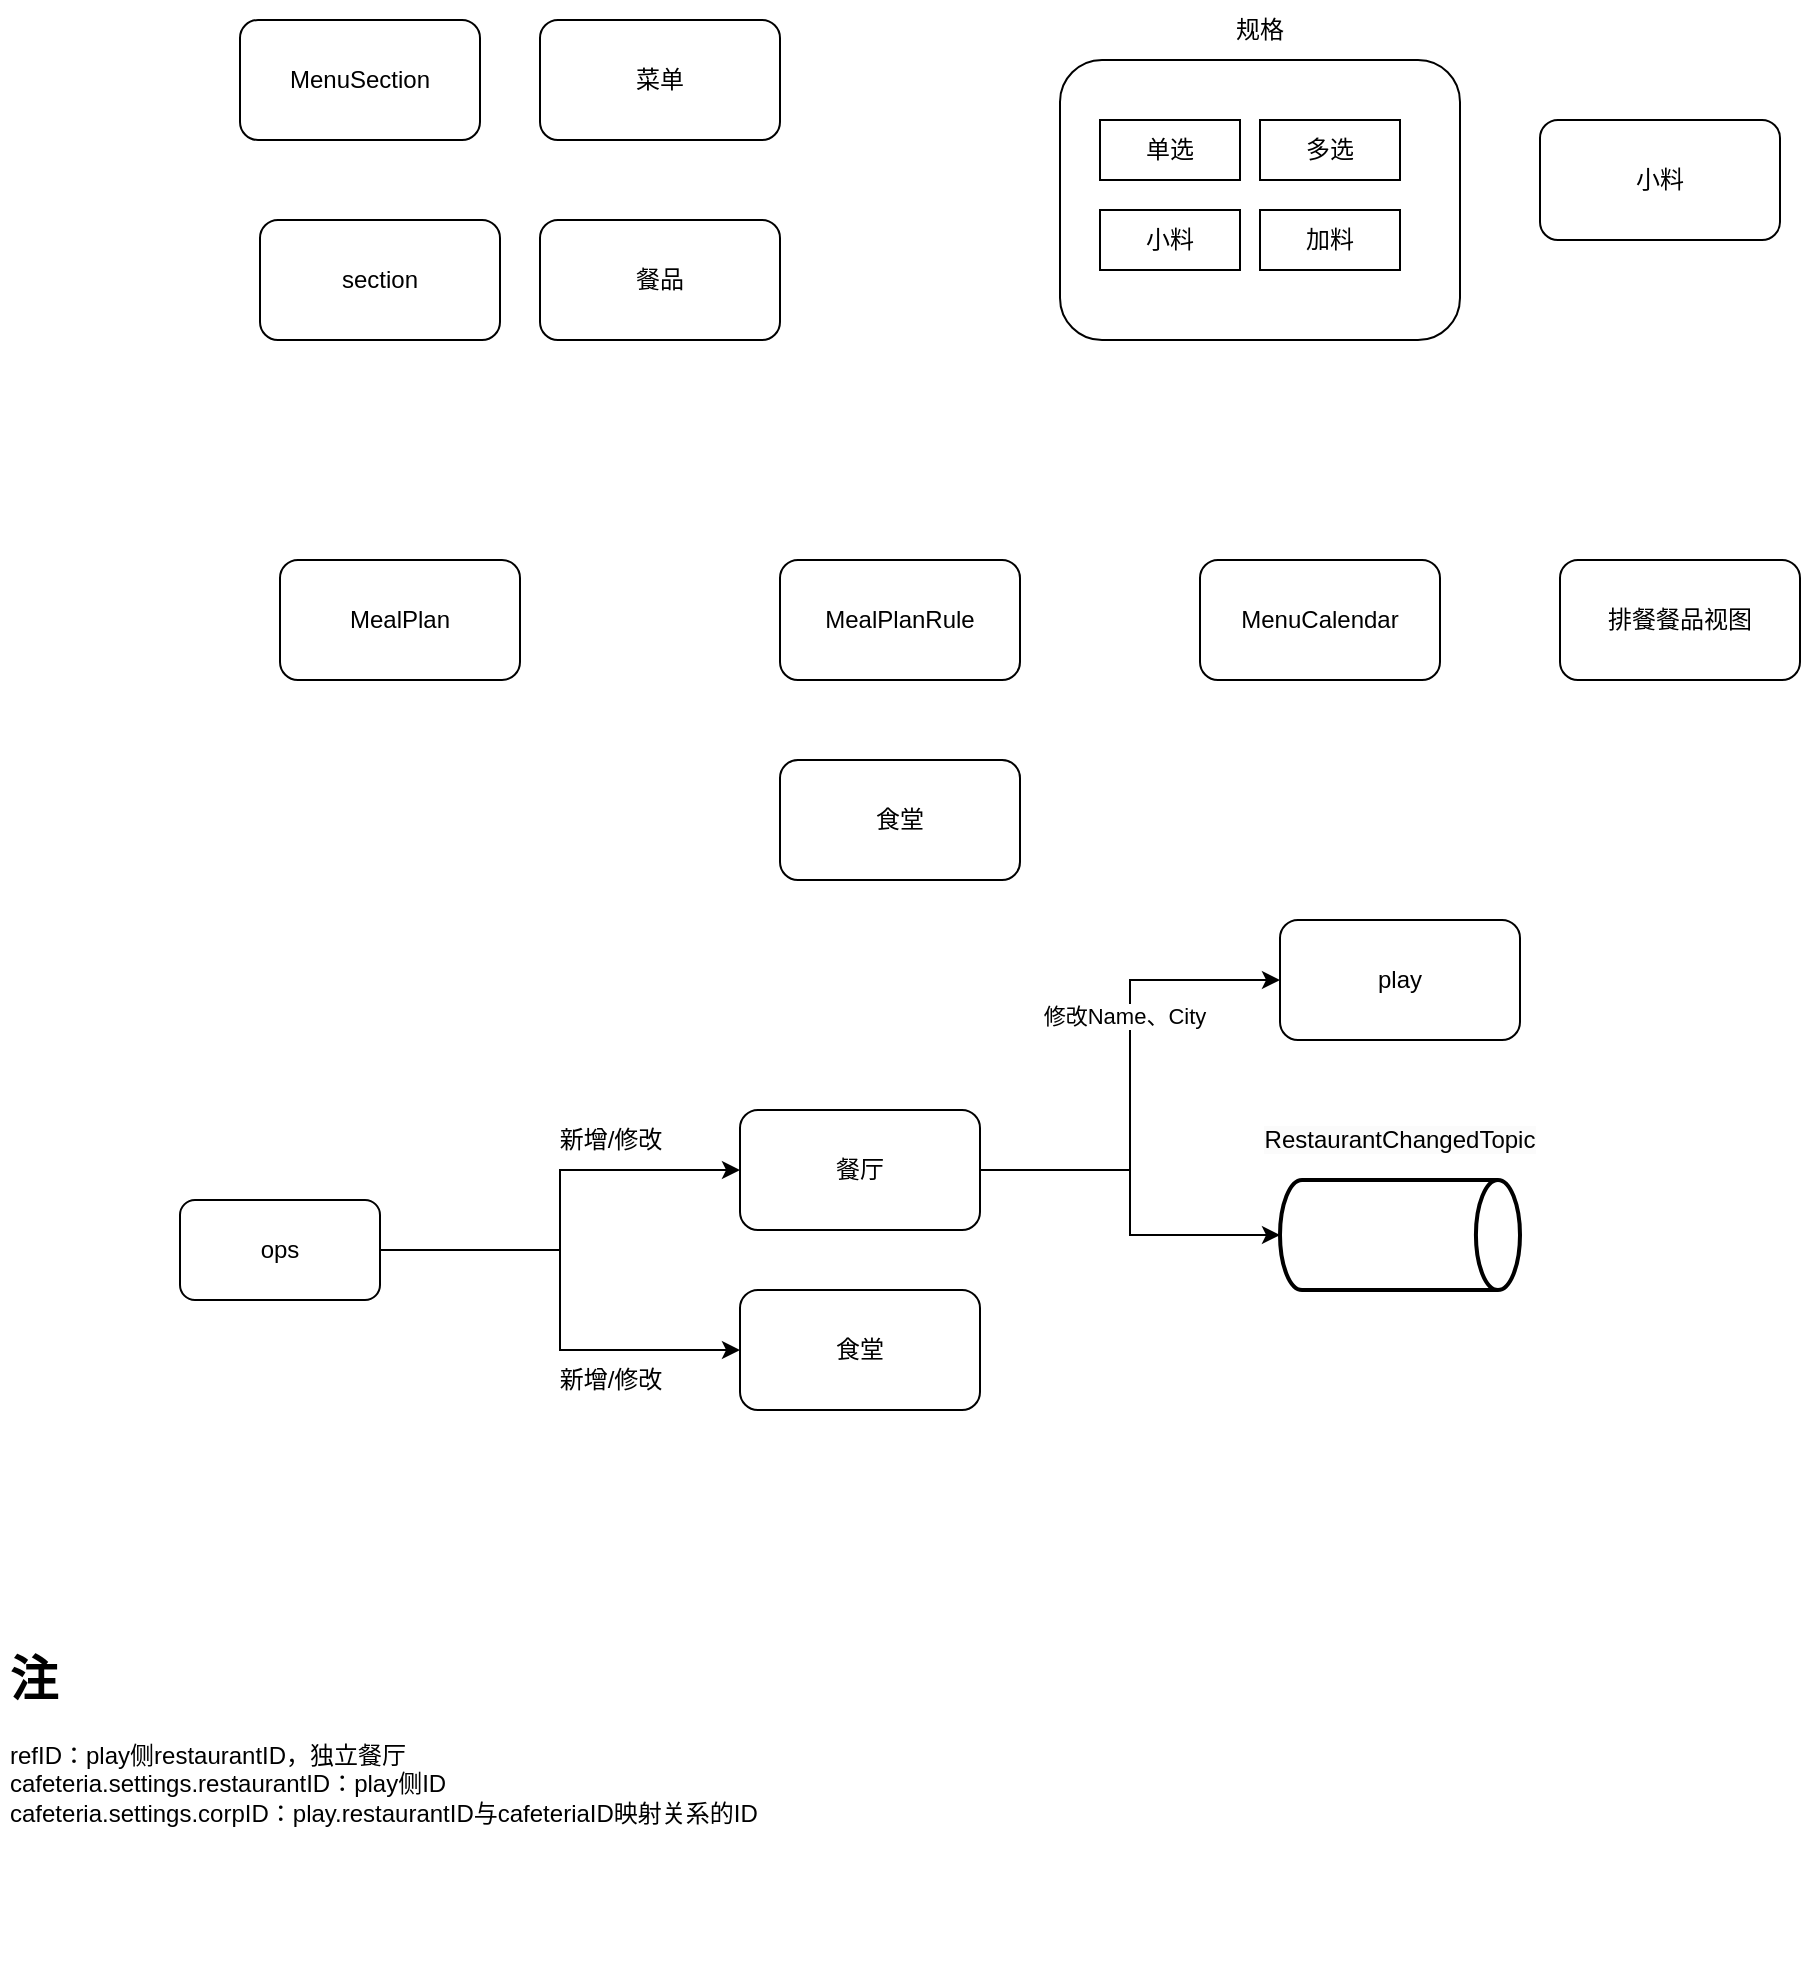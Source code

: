 <mxfile version="21.1.1" type="github">
  <diagram name="第 1 页" id="xaL02ySa6q5JVfjO3hHx">
    <mxGraphModel dx="1853" dy="661" grid="1" gridSize="10" guides="1" tooltips="1" connect="1" arrows="1" fold="1" page="1" pageScale="1" pageWidth="827" pageHeight="1169" math="0" shadow="0">
      <root>
        <mxCell id="0" />
        <mxCell id="1" parent="0" />
        <mxCell id="M0KOB1P4pgldupKeuKC6-2" value="餐品" style="rounded=1;whiteSpace=wrap;html=1;" vertex="1" parent="1">
          <mxGeometry x="140" y="160" width="120" height="60" as="geometry" />
        </mxCell>
        <mxCell id="M0KOB1P4pgldupKeuKC6-3" value="" style="rounded=1;whiteSpace=wrap;html=1;" vertex="1" parent="1">
          <mxGeometry x="400" y="80" width="200" height="140" as="geometry" />
        </mxCell>
        <mxCell id="M0KOB1P4pgldupKeuKC6-4" value="小料" style="rounded=1;whiteSpace=wrap;html=1;" vertex="1" parent="1">
          <mxGeometry x="640" y="110" width="120" height="60" as="geometry" />
        </mxCell>
        <mxCell id="M0KOB1P4pgldupKeuKC6-5" value="单选" style="rounded=0;whiteSpace=wrap;html=1;" vertex="1" parent="1">
          <mxGeometry x="420" y="110" width="70" height="30" as="geometry" />
        </mxCell>
        <mxCell id="M0KOB1P4pgldupKeuKC6-6" value="多选" style="rounded=0;whiteSpace=wrap;html=1;" vertex="1" parent="1">
          <mxGeometry x="500" y="110" width="70" height="30" as="geometry" />
        </mxCell>
        <mxCell id="M0KOB1P4pgldupKeuKC6-7" value="小料" style="rounded=0;whiteSpace=wrap;html=1;" vertex="1" parent="1">
          <mxGeometry x="420" y="155" width="70" height="30" as="geometry" />
        </mxCell>
        <mxCell id="M0KOB1P4pgldupKeuKC6-8" value="加料" style="rounded=0;whiteSpace=wrap;html=1;" vertex="1" parent="1">
          <mxGeometry x="500" y="155" width="70" height="30" as="geometry" />
        </mxCell>
        <mxCell id="M0KOB1P4pgldupKeuKC6-9" value="规格" style="text;html=1;strokeColor=none;fillColor=none;align=center;verticalAlign=middle;whiteSpace=wrap;rounded=0;" vertex="1" parent="1">
          <mxGeometry x="470" y="50" width="60" height="30" as="geometry" />
        </mxCell>
        <mxCell id="M0KOB1P4pgldupKeuKC6-10" value="菜单" style="rounded=1;whiteSpace=wrap;html=1;" vertex="1" parent="1">
          <mxGeometry x="140" y="60" width="120" height="60" as="geometry" />
        </mxCell>
        <mxCell id="M0KOB1P4pgldupKeuKC6-11" value="section" style="rounded=1;whiteSpace=wrap;html=1;" vertex="1" parent="1">
          <mxGeometry y="160" width="120" height="60" as="geometry" />
        </mxCell>
        <mxCell id="M0KOB1P4pgldupKeuKC6-12" value="MenuSection" style="rounded=1;whiteSpace=wrap;html=1;" vertex="1" parent="1">
          <mxGeometry x="-10" y="60" width="120" height="60" as="geometry" />
        </mxCell>
        <mxCell id="M0KOB1P4pgldupKeuKC6-13" value="MealPlan" style="rounded=1;whiteSpace=wrap;html=1;" vertex="1" parent="1">
          <mxGeometry x="10" y="330" width="120" height="60" as="geometry" />
        </mxCell>
        <mxCell id="M0KOB1P4pgldupKeuKC6-14" value="MealPlanRule" style="rounded=1;whiteSpace=wrap;html=1;" vertex="1" parent="1">
          <mxGeometry x="260" y="330" width="120" height="60" as="geometry" />
        </mxCell>
        <mxCell id="M0KOB1P4pgldupKeuKC6-30" value="" style="edgeStyle=orthogonalEdgeStyle;rounded=0;orthogonalLoop=1;jettySize=auto;html=1;entryX=0;entryY=0.5;entryDx=0;entryDy=0;entryPerimeter=0;" edge="1" parent="1" source="M0KOB1P4pgldupKeuKC6-15" target="M0KOB1P4pgldupKeuKC6-27">
          <mxGeometry relative="1" as="geometry">
            <mxPoint x="450" y="635" as="targetPoint" />
          </mxGeometry>
        </mxCell>
        <mxCell id="M0KOB1P4pgldupKeuKC6-32" value="" style="edgeStyle=orthogonalEdgeStyle;rounded=0;orthogonalLoop=1;jettySize=auto;html=1;entryX=0;entryY=0.5;entryDx=0;entryDy=0;" edge="1" parent="1" source="M0KOB1P4pgldupKeuKC6-15" target="M0KOB1P4pgldupKeuKC6-31">
          <mxGeometry relative="1" as="geometry" />
        </mxCell>
        <mxCell id="M0KOB1P4pgldupKeuKC6-33" value="修改Name、City" style="edgeLabel;html=1;align=center;verticalAlign=middle;resizable=0;points=[];" vertex="1" connectable="0" parent="M0KOB1P4pgldupKeuKC6-32">
          <mxGeometry x="0.241" y="3" relative="1" as="geometry">
            <mxPoint as="offset" />
          </mxGeometry>
        </mxCell>
        <mxCell id="M0KOB1P4pgldupKeuKC6-15" value="餐厅" style="rounded=1;whiteSpace=wrap;html=1;" vertex="1" parent="1">
          <mxGeometry x="240" y="605" width="120" height="60" as="geometry" />
        </mxCell>
        <mxCell id="M0KOB1P4pgldupKeuKC6-16" value="食堂" style="rounded=1;whiteSpace=wrap;html=1;" vertex="1" parent="1">
          <mxGeometry x="260" y="430" width="120" height="60" as="geometry" />
        </mxCell>
        <mxCell id="M0KOB1P4pgldupKeuKC6-17" value="MenuCalendar" style="rounded=1;whiteSpace=wrap;html=1;" vertex="1" parent="1">
          <mxGeometry x="470" y="330" width="120" height="60" as="geometry" />
        </mxCell>
        <mxCell id="M0KOB1P4pgldupKeuKC6-18" value="排餐餐品视图" style="rounded=1;whiteSpace=wrap;html=1;" vertex="1" parent="1">
          <mxGeometry x="650" y="330" width="120" height="60" as="geometry" />
        </mxCell>
        <mxCell id="M0KOB1P4pgldupKeuKC6-22" value="" style="edgeStyle=orthogonalEdgeStyle;rounded=0;orthogonalLoop=1;jettySize=auto;html=1;" edge="1" parent="1" source="M0KOB1P4pgldupKeuKC6-21" target="M0KOB1P4pgldupKeuKC6-15">
          <mxGeometry relative="1" as="geometry" />
        </mxCell>
        <mxCell id="M0KOB1P4pgldupKeuKC6-35" value="" style="edgeStyle=orthogonalEdgeStyle;rounded=0;orthogonalLoop=1;jettySize=auto;html=1;entryX=0;entryY=0.5;entryDx=0;entryDy=0;exitX=1;exitY=0.5;exitDx=0;exitDy=0;" edge="1" parent="1" source="M0KOB1P4pgldupKeuKC6-21" target="M0KOB1P4pgldupKeuKC6-24">
          <mxGeometry relative="1" as="geometry">
            <mxPoint x="40" y="735" as="targetPoint" />
          </mxGeometry>
        </mxCell>
        <mxCell id="M0KOB1P4pgldupKeuKC6-21" value="ops" style="rounded=1;whiteSpace=wrap;html=1;" vertex="1" parent="1">
          <mxGeometry x="-40" y="650" width="100" height="50" as="geometry" />
        </mxCell>
        <mxCell id="M0KOB1P4pgldupKeuKC6-23" value="新增/修改" style="text;html=1;align=center;verticalAlign=middle;resizable=0;points=[];autosize=1;strokeColor=none;fillColor=none;" vertex="1" parent="1">
          <mxGeometry x="140" y="605" width="70" height="30" as="geometry" />
        </mxCell>
        <mxCell id="M0KOB1P4pgldupKeuKC6-24" value="食堂" style="rounded=1;whiteSpace=wrap;html=1;" vertex="1" parent="1">
          <mxGeometry x="240" y="695" width="120" height="60" as="geometry" />
        </mxCell>
        <mxCell id="M0KOB1P4pgldupKeuKC6-26" value="&lt;h1&gt;注&lt;/h1&gt;&lt;p&gt;refID：play侧restaurantID，独立餐厅&lt;br&gt;cafeteria.settings.restaurantID：play侧ID&lt;br&gt;cafeteria.settings.corpID：play.restaurantID与cafeteriaID映射关系的ID&lt;/p&gt;" style="text;html=1;strokeColor=none;fillColor=none;spacing=5;spacingTop=-20;whiteSpace=wrap;overflow=hidden;rounded=0;" vertex="1" parent="1">
          <mxGeometry x="-130" y="870" width="430" height="160" as="geometry" />
        </mxCell>
        <mxCell id="M0KOB1P4pgldupKeuKC6-27" value="" style="strokeWidth=2;html=1;shape=mxgraph.flowchart.direct_data;whiteSpace=wrap;" vertex="1" parent="1">
          <mxGeometry x="510" y="640" width="120" height="55" as="geometry" />
        </mxCell>
        <mxCell id="M0KOB1P4pgldupKeuKC6-28" value="&lt;meta charset=&quot;utf-8&quot;&gt;&lt;span style=&quot;color: rgb(0, 0, 0); font-family: Helvetica; font-size: 12px; font-style: normal; font-variant-ligatures: normal; font-variant-caps: normal; font-weight: 400; letter-spacing: normal; orphans: 2; text-align: center; text-indent: 0px; text-transform: none; widows: 2; word-spacing: 0px; -webkit-text-stroke-width: 0px; background-color: rgb(251, 251, 251); text-decoration-thickness: initial; text-decoration-style: initial; text-decoration-color: initial; float: none; display: inline !important;&quot;&gt;RestaurantChangedTopic&lt;/span&gt;" style="text;html=1;strokeColor=none;fillColor=none;align=center;verticalAlign=middle;whiteSpace=wrap;rounded=0;" vertex="1" parent="1">
          <mxGeometry x="540" y="605" width="60" height="30" as="geometry" />
        </mxCell>
        <mxCell id="M0KOB1P4pgldupKeuKC6-31" value="play" style="rounded=1;whiteSpace=wrap;html=1;" vertex="1" parent="1">
          <mxGeometry x="510" y="510" width="120" height="60" as="geometry" />
        </mxCell>
        <mxCell id="M0KOB1P4pgldupKeuKC6-36" value="新增/修改" style="text;html=1;align=center;verticalAlign=middle;resizable=0;points=[];autosize=1;strokeColor=none;fillColor=none;" vertex="1" parent="1">
          <mxGeometry x="140" y="725" width="70" height="30" as="geometry" />
        </mxCell>
      </root>
    </mxGraphModel>
  </diagram>
</mxfile>

